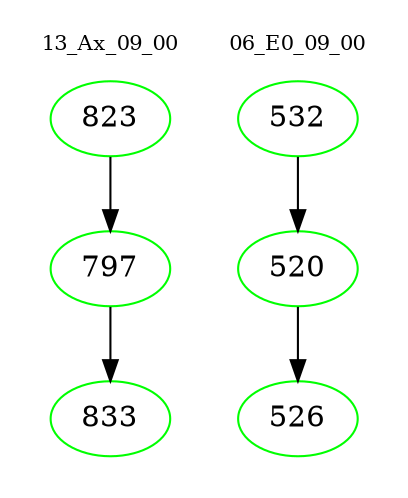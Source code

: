 digraph{
subgraph cluster_0 {
color = white
label = "13_Ax_09_00";
fontsize=10;
T0_823 [label="823", color="green"]
T0_823 -> T0_797 [color="black"]
T0_797 [label="797", color="green"]
T0_797 -> T0_833 [color="black"]
T0_833 [label="833", color="green"]
}
subgraph cluster_1 {
color = white
label = "06_E0_09_00";
fontsize=10;
T1_532 [label="532", color="green"]
T1_532 -> T1_520 [color="black"]
T1_520 [label="520", color="green"]
T1_520 -> T1_526 [color="black"]
T1_526 [label="526", color="green"]
}
}
